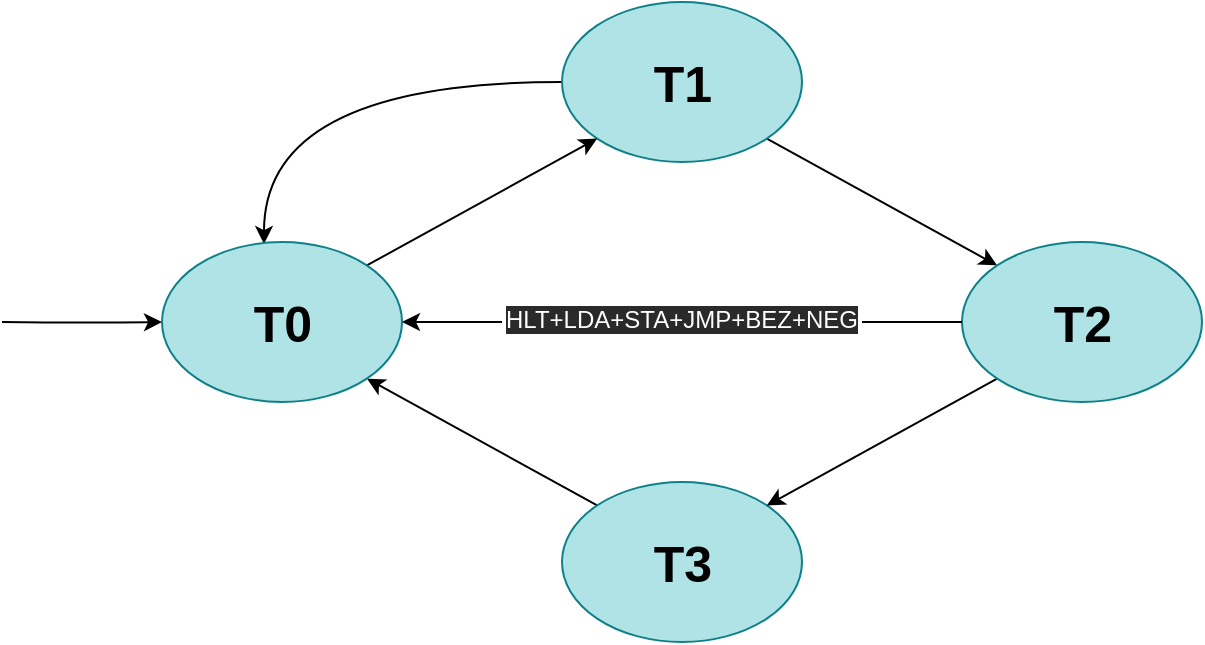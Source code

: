 <mxfile version="15.9.1" type="github">
  <diagram id="RBtCFe2Ba4LOhHzZDmpl" name="Page-1">
    <mxGraphModel dx="822" dy="1641" grid="1" gridSize="10" guides="1" tooltips="1" connect="1" arrows="1" fold="1" page="1" pageScale="1" pageWidth="850" pageHeight="1100" math="0" shadow="0">
      <root>
        <mxCell id="0" />
        <mxCell id="1" parent="0" />
        <mxCell id="fP_PVVz7lahyX5aB9z5u-22" style="orthogonalLoop=1;jettySize=auto;html=1;exitX=1;exitY=1;exitDx=0;exitDy=0;entryX=0;entryY=0;entryDx=0;entryDy=0;fontSize=25;fontColor=#000000;" parent="1" source="fP_PVVz7lahyX5aB9z5u-1" target="fP_PVVz7lahyX5aB9z5u-4" edge="1">
          <mxGeometry relative="1" as="geometry" />
        </mxCell>
        <mxCell id="fP_PVVz7lahyX5aB9z5u-25" style="edgeStyle=orthogonalEdgeStyle;orthogonalLoop=1;jettySize=auto;html=1;exitX=0;exitY=0.5;exitDx=0;exitDy=0;entryX=0.425;entryY=0.013;entryDx=0;entryDy=0;entryPerimeter=0;fontSize=25;fontColor=#000000;curved=1;" parent="1" source="fP_PVVz7lahyX5aB9z5u-1" target="fP_PVVz7lahyX5aB9z5u-3" edge="1">
          <mxGeometry relative="1" as="geometry">
            <Array as="points">
              <mxPoint x="211" y="280" />
            </Array>
          </mxGeometry>
        </mxCell>
        <mxCell id="fP_PVVz7lahyX5aB9z5u-1" value="" style="ellipse;whiteSpace=wrap;html=1;fillColor=#b0e3e6;strokeColor=#0e8088;" parent="1" vertex="1">
          <mxGeometry x="360" y="240" width="120" height="80" as="geometry" />
        </mxCell>
        <mxCell id="fP_PVVz7lahyX5aB9z5u-24" style="orthogonalLoop=1;jettySize=auto;html=1;exitX=0;exitY=0;exitDx=0;exitDy=0;entryX=1;entryY=1;entryDx=0;entryDy=0;fontSize=25;fontColor=#000000;" parent="1" source="fP_PVVz7lahyX5aB9z5u-2" target="fP_PVVz7lahyX5aB9z5u-3" edge="1">
          <mxGeometry relative="1" as="geometry" />
        </mxCell>
        <mxCell id="fP_PVVz7lahyX5aB9z5u-2" value="" style="ellipse;whiteSpace=wrap;html=1;fillColor=#b0e3e6;strokeColor=#0e8088;" parent="1" vertex="1">
          <mxGeometry x="360" y="480" width="120" height="80" as="geometry" />
        </mxCell>
        <mxCell id="fP_PVVz7lahyX5aB9z5u-20" style="edgeStyle=orthogonalEdgeStyle;curved=1;orthogonalLoop=1;jettySize=auto;html=1;fontSize=25;fontColor=#000000;entryX=0;entryY=0.5;entryDx=0;entryDy=0;" parent="1" target="fP_PVVz7lahyX5aB9z5u-3" edge="1">
          <mxGeometry relative="1" as="geometry">
            <mxPoint x="80" y="400" as="sourcePoint" />
          </mxGeometry>
        </mxCell>
        <mxCell id="fP_PVVz7lahyX5aB9z5u-21" style="orthogonalLoop=1;jettySize=auto;html=1;exitX=1;exitY=0;exitDx=0;exitDy=0;entryX=0;entryY=1;entryDx=0;entryDy=0;fontSize=25;fontColor=#000000;" parent="1" source="fP_PVVz7lahyX5aB9z5u-3" target="fP_PVVz7lahyX5aB9z5u-1" edge="1">
          <mxGeometry relative="1" as="geometry" />
        </mxCell>
        <mxCell id="fP_PVVz7lahyX5aB9z5u-3" value="" style="ellipse;whiteSpace=wrap;html=1;fillColor=#b0e3e6;strokeColor=#0e8088;" parent="1" vertex="1">
          <mxGeometry x="160" y="360" width="120" height="80" as="geometry" />
        </mxCell>
        <mxCell id="fP_PVVz7lahyX5aB9z5u-19" style="edgeStyle=orthogonalEdgeStyle;curved=1;orthogonalLoop=1;jettySize=auto;html=1;exitX=0;exitY=0.5;exitDx=0;exitDy=0;entryX=1;entryY=0.5;entryDx=0;entryDy=0;fontSize=25;fontColor=#000000;startArrow=none;" parent="1" source="fP_PVVz7lahyX5aB9z5u-30" target="fP_PVVz7lahyX5aB9z5u-3" edge="1">
          <mxGeometry relative="1" as="geometry" />
        </mxCell>
        <mxCell id="fP_PVVz7lahyX5aB9z5u-23" style="orthogonalLoop=1;jettySize=auto;html=1;exitX=0;exitY=1;exitDx=0;exitDy=0;entryX=1;entryY=0;entryDx=0;entryDy=0;fontSize=25;fontColor=#000000;" parent="1" source="fP_PVVz7lahyX5aB9z5u-4" target="fP_PVVz7lahyX5aB9z5u-2" edge="1">
          <mxGeometry relative="1" as="geometry" />
        </mxCell>
        <mxCell id="fP_PVVz7lahyX5aB9z5u-4" value="" style="ellipse;whiteSpace=wrap;html=1;fillColor=#b0e3e6;strokeColor=#0e8088;" parent="1" vertex="1">
          <mxGeometry x="560" y="360" width="120" height="80" as="geometry" />
        </mxCell>
        <mxCell id="fP_PVVz7lahyX5aB9z5u-5" value="&lt;span style=&quot;font-size: 14px&quot;&gt;&lt;b style=&quot;font-size: 25px&quot;&gt;&lt;font color=&quot;#000000&quot;&gt;T0&lt;/font&gt;&lt;/b&gt;&lt;/span&gt;" style="text;html=1;resizable=0;autosize=1;align=center;verticalAlign=middle;points=[];fillColor=none;strokeColor=none;rounded=0;" parent="1" vertex="1">
          <mxGeometry x="200" y="390" width="40" height="20" as="geometry" />
        </mxCell>
        <mxCell id="fP_PVVz7lahyX5aB9z5u-6" value="&lt;span style=&quot;font-size: 14px&quot;&gt;&lt;b style=&quot;font-size: 25px&quot;&gt;&lt;font color=&quot;#000000&quot;&gt;T3&lt;/font&gt;&lt;/b&gt;&lt;/span&gt;" style="text;html=1;resizable=0;autosize=1;align=center;verticalAlign=middle;points=[];fillColor=none;strokeColor=none;rounded=0;" parent="1" vertex="1">
          <mxGeometry x="400" y="510" width="40" height="20" as="geometry" />
        </mxCell>
        <mxCell id="fP_PVVz7lahyX5aB9z5u-7" value="&lt;font color=&quot;#000000&quot;&gt;&lt;span style=&quot;font-size: 25px&quot;&gt;&lt;b&gt;T1&lt;/b&gt;&lt;/span&gt;&lt;/font&gt;" style="text;html=1;resizable=0;autosize=1;align=center;verticalAlign=middle;points=[];fillColor=none;strokeColor=none;rounded=0;" parent="1" vertex="1">
          <mxGeometry x="400" y="270" width="40" height="20" as="geometry" />
        </mxCell>
        <mxCell id="fP_PVVz7lahyX5aB9z5u-8" value="&lt;span style=&quot;font-size: 14px&quot;&gt;&lt;b style=&quot;font-size: 25px&quot;&gt;&lt;font color=&quot;#000000&quot;&gt;T2&lt;/font&gt;&lt;/b&gt;&lt;/span&gt;" style="text;html=1;resizable=0;autosize=1;align=center;verticalAlign=middle;points=[];fillColor=none;strokeColor=none;rounded=0;" parent="1" vertex="1">
          <mxGeometry x="600" y="390" width="40" height="20" as="geometry" />
        </mxCell>
        <mxCell id="fP_PVVz7lahyX5aB9z5u-26" value="&lt;font color=&quot;#ffffff&quot; style=&quot;font-size: 16px&quot;&gt;ALL&lt;/font&gt;" style="text;html=1;resizable=0;autosize=1;align=center;verticalAlign=middle;points=[];fillColor=none;strokeColor=none;rounded=0;fontSize=25;fontColor=#000000;" parent="1" vertex="1">
          <mxGeometry x="280" y="310" width="40" height="40" as="geometry" />
        </mxCell>
        <mxCell id="fP_PVVz7lahyX5aB9z5u-27" value="&lt;font color=&quot;#ffffff&quot; style=&quot;font-size: 16px&quot;&gt;NOP&lt;/font&gt;" style="text;html=1;resizable=0;autosize=1;align=center;verticalAlign=middle;points=[];fillColor=none;strokeColor=none;rounded=0;fontSize=25;fontColor=#000000;" parent="1" vertex="1">
          <mxGeometry x="205" y="270" width="50" height="40" as="geometry" />
        </mxCell>
        <mxCell id="fP_PVVz7lahyX5aB9z5u-28" value="&lt;font color=&quot;#ffffff&quot; style=&quot;font-size: 12px&quot;&gt;HLT+LDA+STA+JMP+BEZ+&lt;br&gt;AND+OR+ADD+SUB+NEG&lt;br&gt;&lt;/font&gt;" style="text;html=1;resizable=0;autosize=1;align=center;verticalAlign=middle;points=[];fillColor=none;strokeColor=none;rounded=0;fontSize=25;fontColor=#000000;" parent="1" vertex="1">
          <mxGeometry x="500" y="270" width="170" height="80" as="geometry" />
        </mxCell>
        <mxCell id="fP_PVVz7lahyX5aB9z5u-29" value="&lt;font color=&quot;#ffffff&quot; style=&quot;font-size: 12px&quot;&gt;AND+OR+ADD+SUB&lt;br&gt;&lt;/font&gt;" style="text;html=1;resizable=0;autosize=1;align=center;verticalAlign=middle;points=[];fillColor=none;strokeColor=none;rounded=0;fontSize=25;fontColor=#000000;" parent="1" vertex="1">
          <mxGeometry x="500" y="450" width="130" height="40" as="geometry" />
        </mxCell>
        <mxCell id="fP_PVVz7lahyX5aB9z5u-30" value="&lt;span style=&quot;color: rgb(255 , 255 , 255) ; font-family: &amp;#34;helvetica&amp;#34; ; font-size: 12px ; font-style: normal ; font-weight: 400 ; letter-spacing: normal ; text-align: center ; text-indent: 0px ; text-transform: none ; word-spacing: 0px ; background-color: rgb(42 , 42 , 42) ; display: inline ; float: none&quot;&gt;HLT+LDA+STA+JMP+BEZ+NEG&lt;/span&gt;" style="text;whiteSpace=wrap;html=1;fontSize=12;fontColor=#FFFFFF;" parent="1" vertex="1">
          <mxGeometry x="330" y="385" width="180" height="30" as="geometry" />
        </mxCell>
        <mxCell id="fP_PVVz7lahyX5aB9z5u-31" value="" style="edgeStyle=orthogonalEdgeStyle;curved=1;orthogonalLoop=1;jettySize=auto;html=1;exitX=0;exitY=0.5;exitDx=0;exitDy=0;entryX=1;entryY=0.5;entryDx=0;entryDy=0;fontSize=25;fontColor=#000000;endArrow=none;" parent="1" source="fP_PVVz7lahyX5aB9z5u-4" target="fP_PVVz7lahyX5aB9z5u-30" edge="1">
          <mxGeometry relative="1" as="geometry">
            <mxPoint x="560" y="400" as="sourcePoint" />
            <mxPoint x="280" y="400" as="targetPoint" />
          </mxGeometry>
        </mxCell>
      </root>
    </mxGraphModel>
  </diagram>
</mxfile>
